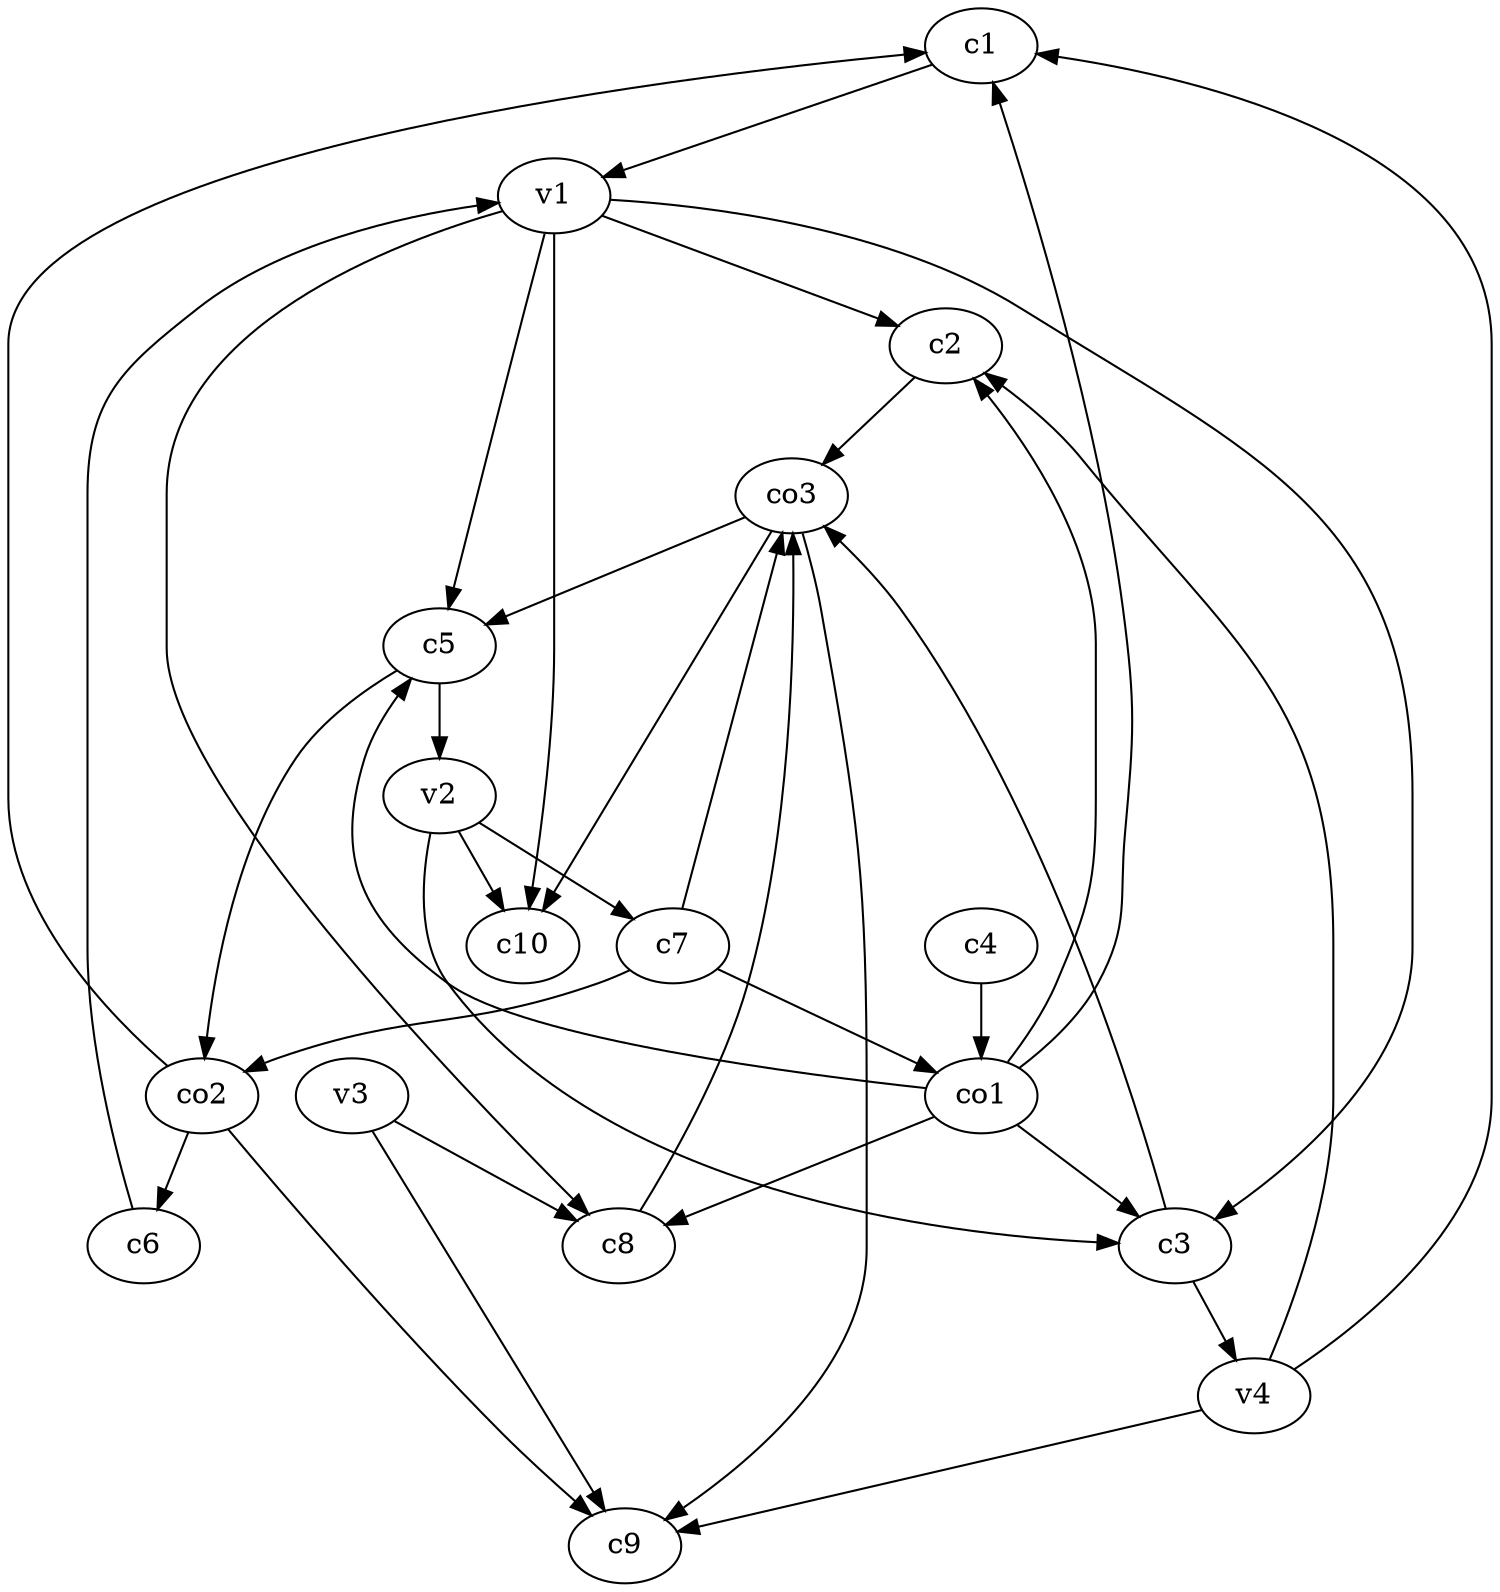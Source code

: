 strict digraph  {
c1;
c2;
c3;
c4;
c5;
c6;
c7;
c8;
c9;
c10;
v1;
v2;
v3;
v4;
co1;
co2;
co3;
c1 -> v1  [weight=1];
c2 -> co3  [weight=1];
c3 -> v4  [weight=1];
c3 -> co3  [weight=1];
c4 -> co1  [weight=1];
c5 -> co2  [weight=1];
c5 -> v2  [weight=1];
c6 -> v1  [weight=1];
c7 -> co3  [weight=1];
c7 -> co1  [weight=1];
c7 -> co2  [weight=1];
c8 -> co3  [weight=1];
v1 -> c3  [weight=1];
v1 -> c8  [weight=1];
v1 -> c10  [weight=1];
v1 -> c2  [weight=1];
v1 -> c5  [weight=1];
v2 -> c3  [weight=1];
v2 -> c7  [weight=1];
v2 -> c10  [weight=1];
v3 -> c9  [weight=1];
v3 -> c8  [weight=1];
v4 -> c1  [weight=1];
v4 -> c9  [weight=1];
v4 -> c2  [weight=1];
co1 -> c2  [weight=1];
co1 -> c8  [weight=1];
co1 -> c5  [weight=1];
co1 -> c3  [weight=1];
co1 -> c1  [weight=1];
co2 -> c1  [weight=1];
co2 -> c6  [weight=1];
co2 -> c9  [weight=1];
co3 -> c5  [weight=1];
co3 -> c9  [weight=1];
co3 -> c10  [weight=1];
}
